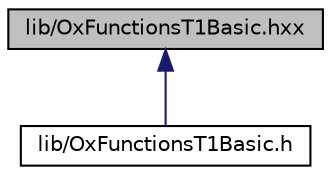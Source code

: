 digraph "lib/OxFunctionsT1Basic.hxx"
{
  edge [fontname="Helvetica",fontsize="10",labelfontname="Helvetica",labelfontsize="10"];
  node [fontname="Helvetica",fontsize="10",shape=record];
  Node1 [label="lib/OxFunctionsT1Basic.hxx",height=0.2,width=0.4,color="black", fillcolor="grey75", style="filled", fontcolor="black"];
  Node1 -> Node2 [dir="back",color="midnightblue",fontsize="10",style="solid",fontname="Helvetica"];
  Node2 [label="lib/OxFunctionsT1Basic.h",height=0.2,width=0.4,color="black", fillcolor="white", style="filled",URL="$_ox_functions_t1_basic_8h.html"];
}
